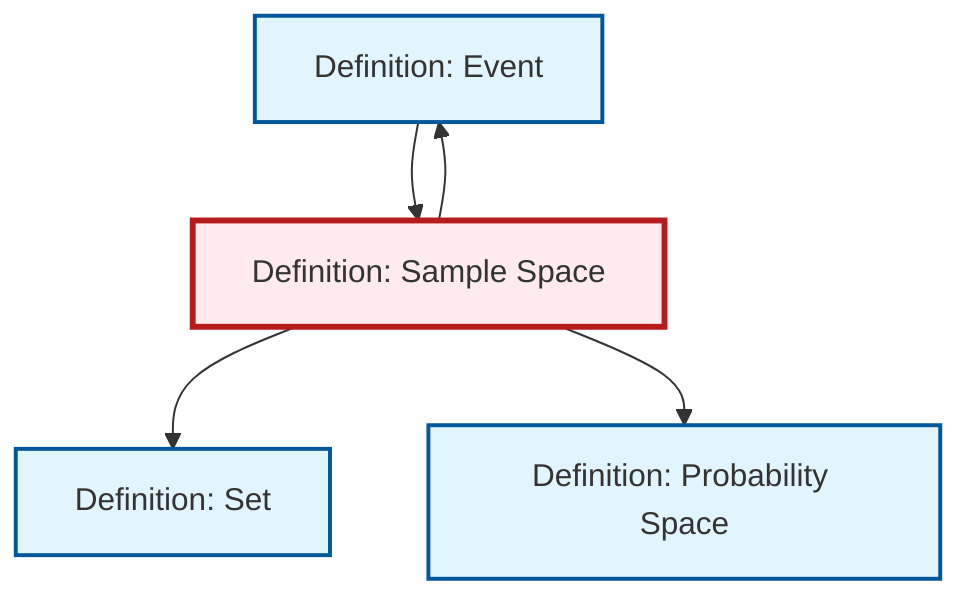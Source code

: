 graph TD
    classDef definition fill:#e1f5fe,stroke:#01579b,stroke-width:2px
    classDef theorem fill:#f3e5f5,stroke:#4a148c,stroke-width:2px
    classDef axiom fill:#fff3e0,stroke:#e65100,stroke-width:2px
    classDef example fill:#e8f5e9,stroke:#1b5e20,stroke-width:2px
    classDef current fill:#ffebee,stroke:#b71c1c,stroke-width:3px
    def-probability-space["Definition: Probability Space"]:::definition
    def-event["Definition: Event"]:::definition
    def-sample-space["Definition: Sample Space"]:::definition
    def-set["Definition: Set"]:::definition
    def-sample-space --> def-set
    def-event --> def-sample-space
    def-sample-space --> def-event
    def-sample-space --> def-probability-space
    class def-sample-space current